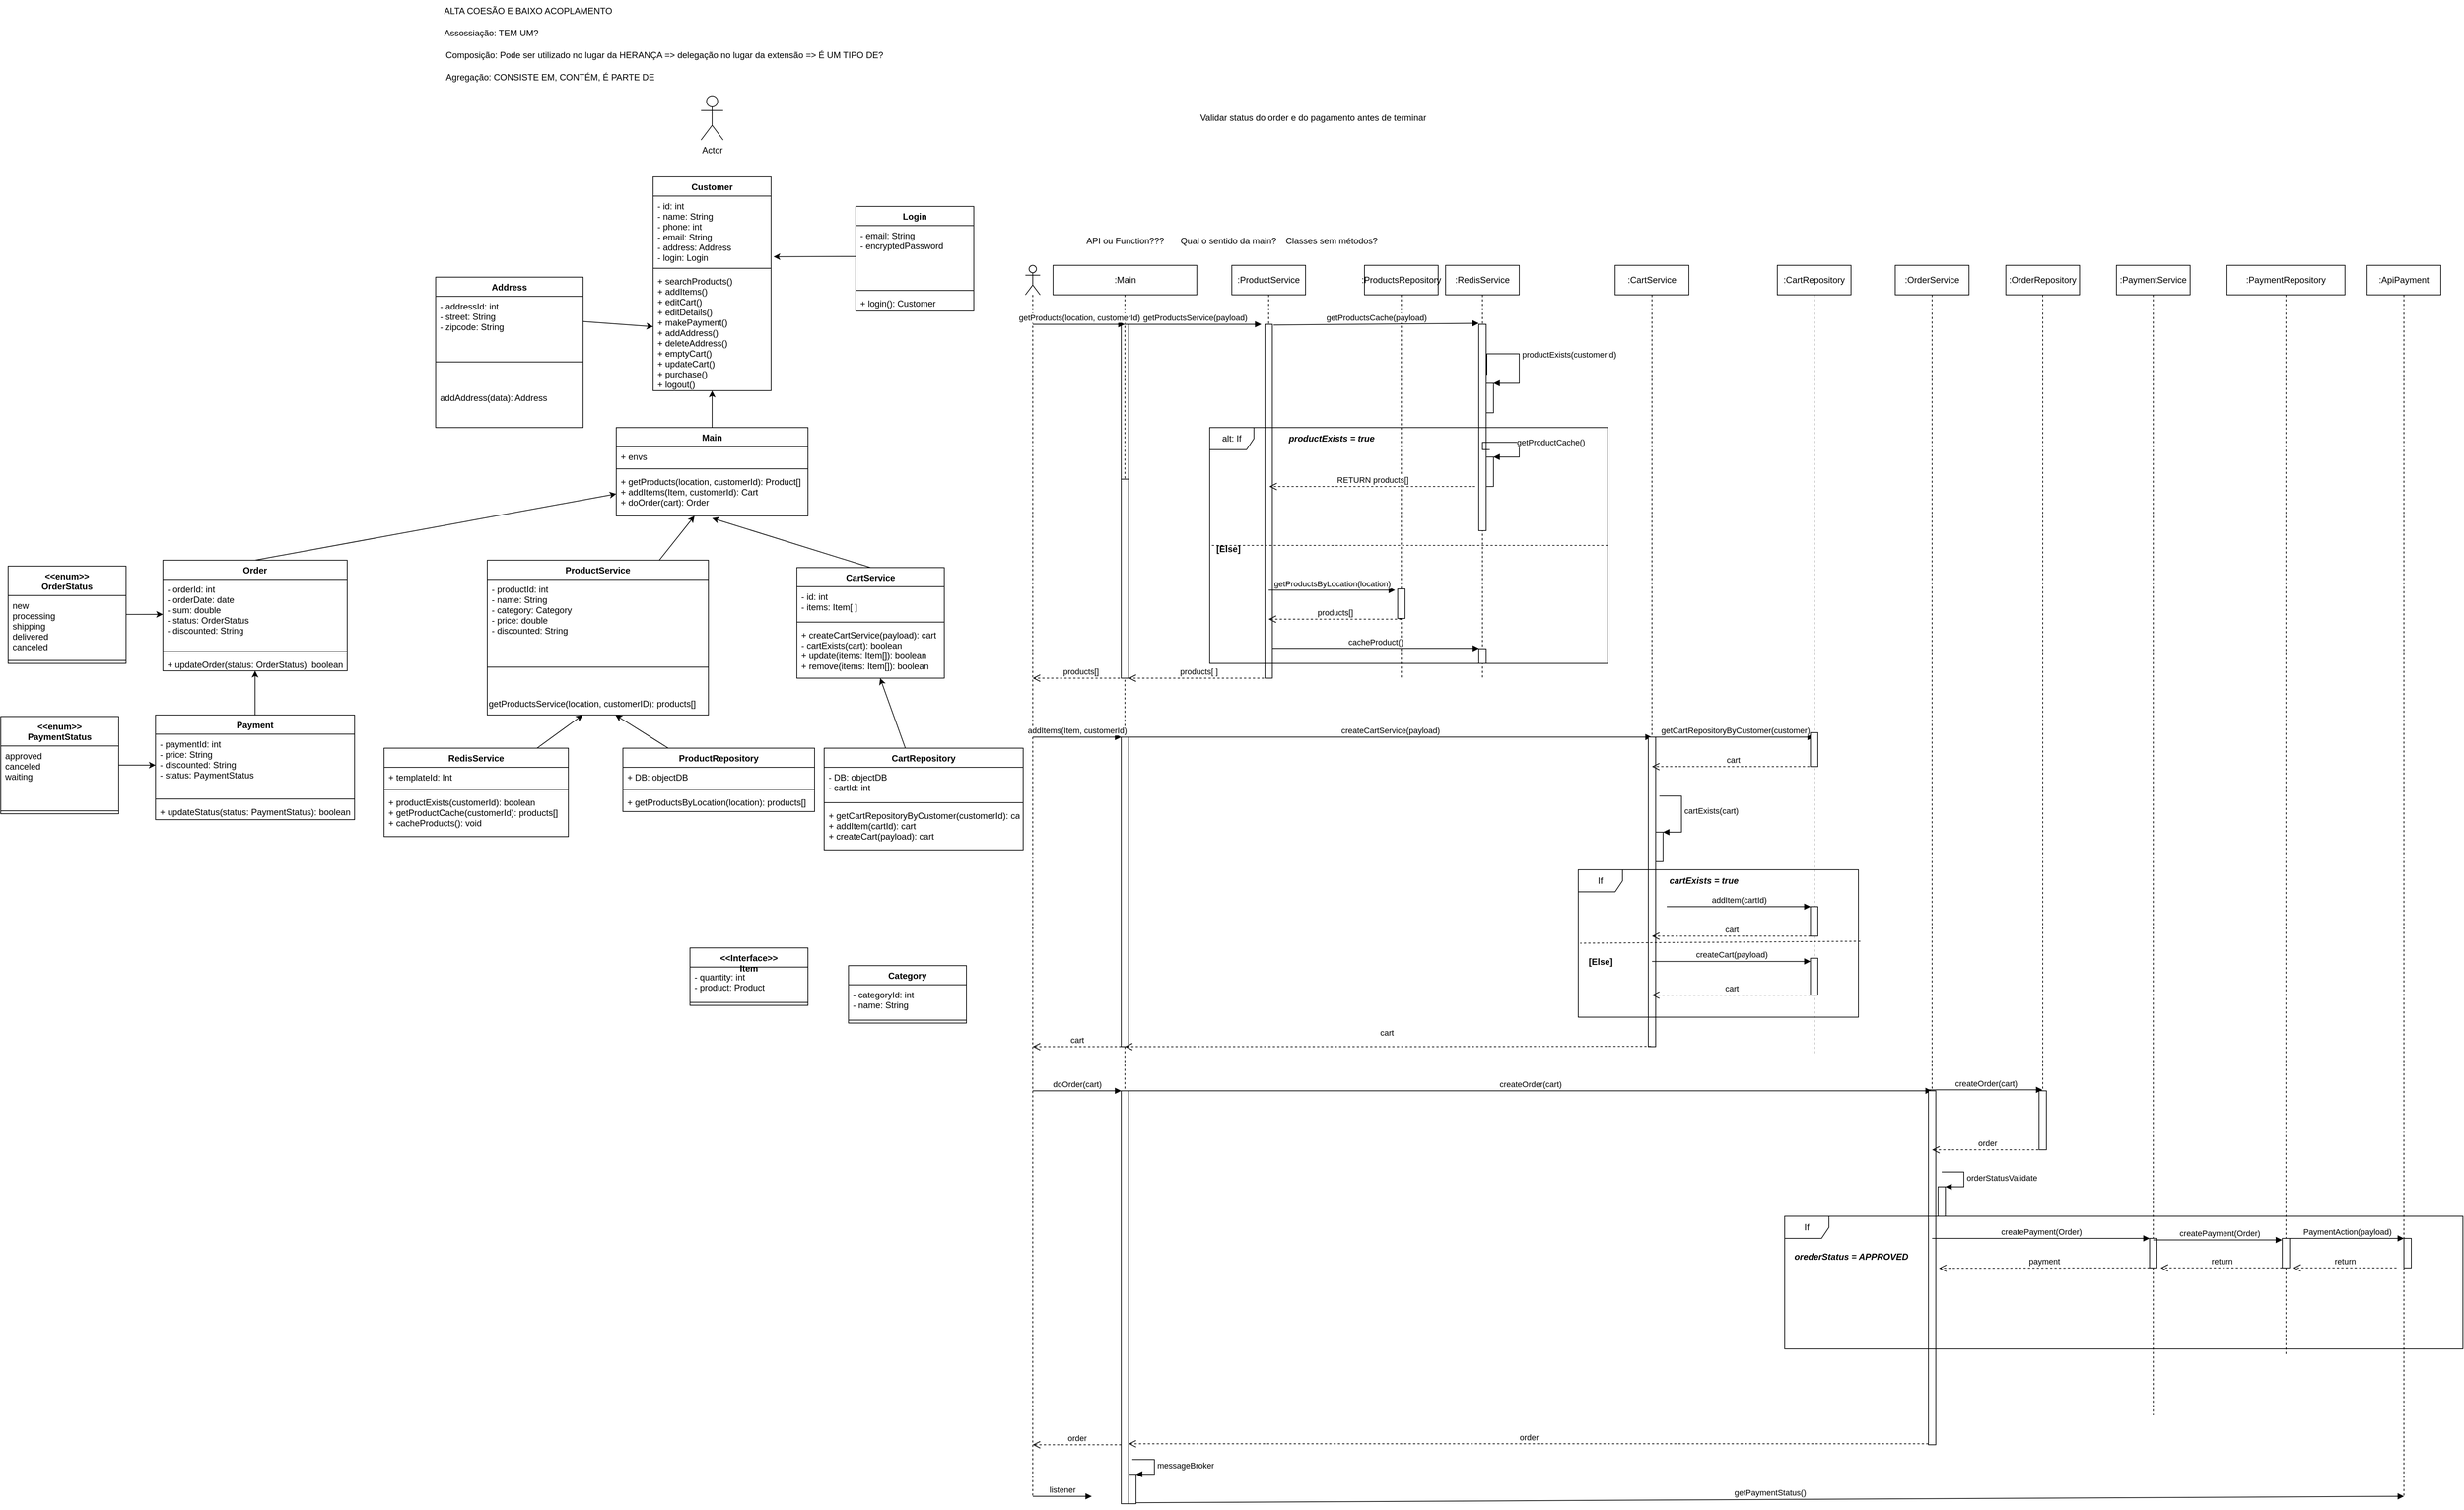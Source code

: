 <mxfile version="20.0.4" type="github">
  <diagram id="hjMJcgGUQg-z2j9_51XN" name="Page-1">
    <mxGraphModel dx="2197" dy="805" grid="1" gridSize="10" guides="1" tooltips="1" connect="1" arrows="1" fold="1" page="1" pageScale="1" pageWidth="827" pageHeight="1169" math="0" shadow="0">
      <root>
        <mxCell id="0" />
        <mxCell id="1" parent="0" />
        <mxCell id="cmTL1tRLWbyx7SnY8aFH-1" value="Customer" style="swimlane;fontStyle=1;align=center;verticalAlign=top;childLayout=stackLayout;horizontal=1;startSize=26;horizontalStack=0;resizeParent=1;resizeParentMax=0;resizeLast=0;collapsible=1;marginBottom=0;" parent="1" vertex="1">
          <mxGeometry x="325" y="280" width="160" height="290" as="geometry" />
        </mxCell>
        <mxCell id="cmTL1tRLWbyx7SnY8aFH-2" value="- id: int&#xa;- name: String&#xa;- phone: int&#xa;- email: String&#xa;- address: Address&#xa;- login: Login" style="text;strokeColor=none;fillColor=none;align=left;verticalAlign=top;spacingLeft=4;spacingRight=4;overflow=hidden;rotatable=0;points=[[0,0.5],[1,0.5]];portConstraint=eastwest;" parent="cmTL1tRLWbyx7SnY8aFH-1" vertex="1">
          <mxGeometry y="26" width="160" height="94" as="geometry" />
        </mxCell>
        <mxCell id="cmTL1tRLWbyx7SnY8aFH-3" value="" style="line;strokeWidth=1;fillColor=none;align=left;verticalAlign=middle;spacingTop=-1;spacingLeft=3;spacingRight=3;rotatable=0;labelPosition=right;points=[];portConstraint=eastwest;" parent="cmTL1tRLWbyx7SnY8aFH-1" vertex="1">
          <mxGeometry y="120" width="160" height="8" as="geometry" />
        </mxCell>
        <mxCell id="cmTL1tRLWbyx7SnY8aFH-4" value="+ searchProducts()&#xa;+ addItems()&#xa;+ editCart()&#xa;+ editDetails()&#xa;+ makePayment()&#xa;+ addAddress()&#xa;+ deleteAddress()&#xa;+ emptyCart()&#xa;+ updateCart()&#xa;+ purchase()&#xa;+ logout()" style="text;strokeColor=none;fillColor=none;align=left;verticalAlign=top;spacingLeft=4;spacingRight=4;overflow=hidden;rotatable=0;points=[[0,0.5],[1,0.5]];portConstraint=eastwest;" parent="cmTL1tRLWbyx7SnY8aFH-1" vertex="1">
          <mxGeometry y="128" width="160" height="162" as="geometry" />
        </mxCell>
        <mxCell id="cmTL1tRLWbyx7SnY8aFH-5" value="Login" style="swimlane;fontStyle=1;align=center;verticalAlign=top;childLayout=stackLayout;horizontal=1;startSize=26;horizontalStack=0;resizeParent=1;resizeParentMax=0;resizeLast=0;collapsible=1;marginBottom=0;" parent="1" vertex="1">
          <mxGeometry x="600" y="320" width="160" height="142" as="geometry" />
        </mxCell>
        <mxCell id="cmTL1tRLWbyx7SnY8aFH-6" value="- email: String&#xa;- encryptedPassword" style="text;strokeColor=none;fillColor=none;align=left;verticalAlign=top;spacingLeft=4;spacingRight=4;overflow=hidden;rotatable=0;points=[[0,0.5],[1,0.5]];portConstraint=eastwest;" parent="cmTL1tRLWbyx7SnY8aFH-5" vertex="1">
          <mxGeometry y="26" width="160" height="84" as="geometry" />
        </mxCell>
        <mxCell id="cmTL1tRLWbyx7SnY8aFH-7" value="" style="line;strokeWidth=1;fillColor=none;align=left;verticalAlign=middle;spacingTop=-1;spacingLeft=3;spacingRight=3;rotatable=0;labelPosition=right;points=[];portConstraint=eastwest;" parent="cmTL1tRLWbyx7SnY8aFH-5" vertex="1">
          <mxGeometry y="110" width="160" height="8" as="geometry" />
        </mxCell>
        <mxCell id="cmTL1tRLWbyx7SnY8aFH-8" value="+ login(): Customer" style="text;strokeColor=none;fillColor=none;align=left;verticalAlign=top;spacingLeft=4;spacingRight=4;overflow=hidden;rotatable=0;points=[[0,0.5],[1,0.5]];portConstraint=eastwest;" parent="cmTL1tRLWbyx7SnY8aFH-5" vertex="1">
          <mxGeometry y="118" width="160" height="24" as="geometry" />
        </mxCell>
        <mxCell id="YB8Wy11Mo5Z-gFpzEeuf-56" value="" style="edgeStyle=none;rounded=0;orthogonalLoop=1;jettySize=auto;html=1;fontColor=none;fillColor=#FFFFFF;gradientColor=none;elbow=vertical;" parent="1" source="cmTL1tRLWbyx7SnY8aFH-9" target="YB8Wy11Mo5Z-gFpzEeuf-36" edge="1">
          <mxGeometry relative="1" as="geometry" />
        </mxCell>
        <mxCell id="cmTL1tRLWbyx7SnY8aFH-9" value="ProductService" style="swimlane;fontStyle=1;align=center;verticalAlign=top;childLayout=stackLayout;horizontal=1;startSize=26;horizontalStack=0;resizeParent=1;resizeParentMax=0;resizeLast=0;collapsible=1;marginBottom=0;" parent="1" vertex="1">
          <mxGeometry x="100" y="800" width="300" height="210" as="geometry" />
        </mxCell>
        <mxCell id="cmTL1tRLWbyx7SnY8aFH-10" value="- productId: int&#xa;- name: String&#xa;- category: Category&#xa;- price: double&#xa;- discounted: String&#xa;" style="text;strokeColor=none;fillColor=none;align=left;verticalAlign=top;spacingLeft=4;spacingRight=4;overflow=hidden;rotatable=0;points=[[0,0.5],[1,0.5]];portConstraint=eastwest;" parent="cmTL1tRLWbyx7SnY8aFH-9" vertex="1">
          <mxGeometry y="26" width="300" height="84" as="geometry" />
        </mxCell>
        <mxCell id="cmTL1tRLWbyx7SnY8aFH-11" value="" style="line;strokeWidth=1;fillColor=none;align=left;verticalAlign=middle;spacingTop=-1;spacingLeft=3;spacingRight=3;rotatable=0;labelPosition=right;points=[];portConstraint=eastwest;" parent="cmTL1tRLWbyx7SnY8aFH-9" vertex="1">
          <mxGeometry y="110" width="300" height="70" as="geometry" />
        </mxCell>
        <mxCell id="YB8Wy11Mo5Z-gFpzEeuf-44" value="getProductsService(location, customerID): products[]" style="text;html=1;align=left;verticalAlign=middle;resizable=0;points=[];autosize=1;strokeColor=none;fillColor=none;fontColor=none;" parent="cmTL1tRLWbyx7SnY8aFH-9" vertex="1">
          <mxGeometry y="180" width="300" height="30" as="geometry" />
        </mxCell>
        <mxCell id="cmTL1tRLWbyx7SnY8aFH-13" value="Category" style="swimlane;fontStyle=1;align=center;verticalAlign=top;childLayout=stackLayout;horizontal=1;startSize=26;horizontalStack=0;resizeParent=1;resizeParentMax=0;resizeLast=0;collapsible=1;marginBottom=0;" parent="1" vertex="1">
          <mxGeometry x="590" y="1350" width="160" height="78" as="geometry">
            <mxRectangle x="600" y="10" width="90" height="30" as="alternateBounds" />
          </mxGeometry>
        </mxCell>
        <mxCell id="cmTL1tRLWbyx7SnY8aFH-14" value="- categoryId: int&#xa;- name: String" style="text;strokeColor=none;fillColor=none;align=left;verticalAlign=top;spacingLeft=4;spacingRight=4;overflow=hidden;rotatable=0;points=[[0,0.5],[1,0.5]];portConstraint=eastwest;" parent="cmTL1tRLWbyx7SnY8aFH-13" vertex="1">
          <mxGeometry y="26" width="160" height="44" as="geometry" />
        </mxCell>
        <mxCell id="cmTL1tRLWbyx7SnY8aFH-15" value="" style="line;strokeWidth=1;fillColor=none;align=left;verticalAlign=middle;spacingTop=-1;spacingLeft=3;spacingRight=3;rotatable=0;labelPosition=right;points=[];portConstraint=eastwest;" parent="cmTL1tRLWbyx7SnY8aFH-13" vertex="1">
          <mxGeometry y="70" width="160" height="8" as="geometry" />
        </mxCell>
        <mxCell id="YB8Wy11Mo5Z-gFpzEeuf-65" style="edgeStyle=none;rounded=0;orthogonalLoop=1;jettySize=auto;html=1;exitX=0.5;exitY=0;exitDx=0;exitDy=0;entryX=0.5;entryY=1.05;entryDx=0;entryDy=0;entryPerimeter=0;fontColor=none;fillColor=#FFFFFF;gradientColor=none;elbow=vertical;" parent="1" source="cmTL1tRLWbyx7SnY8aFH-17" target="YB8Wy11Mo5Z-gFpzEeuf-36" edge="1">
          <mxGeometry relative="1" as="geometry" />
        </mxCell>
        <mxCell id="cmTL1tRLWbyx7SnY8aFH-17" value="CartService" style="swimlane;fontStyle=1;align=center;verticalAlign=top;childLayout=stackLayout;horizontal=1;startSize=26;horizontalStack=0;resizeParent=1;resizeParentMax=0;resizeLast=0;collapsible=1;marginBottom=0;" parent="1" vertex="1">
          <mxGeometry x="520" y="810" width="200" height="150" as="geometry" />
        </mxCell>
        <mxCell id="cmTL1tRLWbyx7SnY8aFH-18" value="- id: int&#xa;- items: Item[ ]" style="text;strokeColor=none;fillColor=none;align=left;verticalAlign=top;spacingLeft=4;spacingRight=4;overflow=hidden;rotatable=0;points=[[0,0.5],[1,0.5]];portConstraint=eastwest;" parent="cmTL1tRLWbyx7SnY8aFH-17" vertex="1">
          <mxGeometry y="26" width="200" height="44" as="geometry" />
        </mxCell>
        <mxCell id="cmTL1tRLWbyx7SnY8aFH-19" value="" style="line;strokeWidth=1;fillColor=none;align=left;verticalAlign=middle;spacingTop=-1;spacingLeft=3;spacingRight=3;rotatable=0;labelPosition=right;points=[];portConstraint=eastwest;" parent="cmTL1tRLWbyx7SnY8aFH-17" vertex="1">
          <mxGeometry y="70" width="200" height="8" as="geometry" />
        </mxCell>
        <mxCell id="cmTL1tRLWbyx7SnY8aFH-20" value="+ createCartService(payload): cart&#xa;- cartExists(cart): boolean&#xa;+ update(items: Item[]): boolean&#xa;+ remove(items: Item[]): boolean" style="text;strokeColor=none;fillColor=none;align=left;verticalAlign=top;spacingLeft=4;spacingRight=4;overflow=hidden;rotatable=0;points=[[0,0.5],[1,0.5]];portConstraint=eastwest;" parent="cmTL1tRLWbyx7SnY8aFH-17" vertex="1">
          <mxGeometry y="78" width="200" height="72" as="geometry" />
        </mxCell>
        <mxCell id="YB8Wy11Mo5Z-gFpzEeuf-43" style="edgeStyle=none;rounded=0;orthogonalLoop=1;jettySize=auto;html=1;exitX=0.5;exitY=0;exitDx=0;exitDy=0;entryX=0;entryY=0.5;entryDx=0;entryDy=0;fontColor=none;fillColor=#FFFFFF;gradientColor=none;elbow=vertical;" parent="1" source="cmTL1tRLWbyx7SnY8aFH-21" target="YB8Wy11Mo5Z-gFpzEeuf-36" edge="1">
          <mxGeometry relative="1" as="geometry" />
        </mxCell>
        <mxCell id="cmTL1tRLWbyx7SnY8aFH-21" value="Order" style="swimlane;fontStyle=1;align=center;verticalAlign=top;childLayout=stackLayout;horizontal=1;startSize=26;horizontalStack=0;resizeParent=1;resizeParentMax=0;resizeLast=0;collapsible=1;marginBottom=0;" parent="1" vertex="1">
          <mxGeometry x="-340" y="800" width="250" height="150" as="geometry" />
        </mxCell>
        <mxCell id="cmTL1tRLWbyx7SnY8aFH-22" value="- orderId: int&#xa;- orderDate: date&#xa;- sum: double&#xa;- status: OrderStatus&#xa;- discounted: String&#xa;" style="text;strokeColor=none;fillColor=none;align=left;verticalAlign=top;spacingLeft=4;spacingRight=4;overflow=hidden;rotatable=0;points=[[0,0.5],[1,0.5]];portConstraint=eastwest;" parent="cmTL1tRLWbyx7SnY8aFH-21" vertex="1">
          <mxGeometry y="26" width="250" height="94" as="geometry" />
        </mxCell>
        <mxCell id="cmTL1tRLWbyx7SnY8aFH-23" value="" style="line;strokeWidth=1;fillColor=none;align=left;verticalAlign=middle;spacingTop=-1;spacingLeft=3;spacingRight=3;rotatable=0;labelPosition=right;points=[];portConstraint=eastwest;" parent="cmTL1tRLWbyx7SnY8aFH-21" vertex="1">
          <mxGeometry y="120" width="250" height="8" as="geometry" />
        </mxCell>
        <mxCell id="cmTL1tRLWbyx7SnY8aFH-24" value="+ updateOrder(status: OrderStatus): boolean" style="text;strokeColor=none;fillColor=none;align=left;verticalAlign=top;spacingLeft=4;spacingRight=4;overflow=hidden;rotatable=0;points=[[0,0.5],[1,0.5]];portConstraint=eastwest;" parent="cmTL1tRLWbyx7SnY8aFH-21" vertex="1">
          <mxGeometry y="128" width="250" height="22" as="geometry" />
        </mxCell>
        <mxCell id="YB8Wy11Mo5Z-gFpzEeuf-37" value="" style="edgeStyle=none;rounded=0;orthogonalLoop=1;jettySize=auto;html=1;fontColor=none;fillColor=#FFFFFF;gradientColor=none;elbow=vertical;" parent="1" source="cmTL1tRLWbyx7SnY8aFH-25" target="cmTL1tRLWbyx7SnY8aFH-22" edge="1">
          <mxGeometry relative="1" as="geometry" />
        </mxCell>
        <mxCell id="cmTL1tRLWbyx7SnY8aFH-25" value="&lt;&lt;enum&gt;&gt;&#xa;OrderStatus" style="swimlane;fontStyle=1;align=center;verticalAlign=top;childLayout=stackLayout;horizontal=1;startSize=40;horizontalStack=0;resizeParent=1;resizeParentMax=0;resizeLast=0;collapsible=1;marginBottom=0;" parent="1" vertex="1">
          <mxGeometry x="-550" y="808" width="160" height="132" as="geometry" />
        </mxCell>
        <mxCell id="cmTL1tRLWbyx7SnY8aFH-26" value="new&#xa;processing&#xa;shipping&#xa;delivered&#xa;canceled" style="text;strokeColor=none;fillColor=none;align=left;verticalAlign=top;spacingLeft=4;spacingRight=4;overflow=hidden;rotatable=0;points=[[0,0.5],[1,0.5]];portConstraint=eastwest;" parent="cmTL1tRLWbyx7SnY8aFH-25" vertex="1">
          <mxGeometry y="40" width="160" height="84" as="geometry" />
        </mxCell>
        <mxCell id="cmTL1tRLWbyx7SnY8aFH-27" value="" style="line;strokeWidth=1;fillColor=none;align=left;verticalAlign=middle;spacingTop=-1;spacingLeft=3;spacingRight=3;rotatable=0;labelPosition=right;points=[];portConstraint=eastwest;" parent="cmTL1tRLWbyx7SnY8aFH-25" vertex="1">
          <mxGeometry y="124" width="160" height="8" as="geometry" />
        </mxCell>
        <mxCell id="YB8Wy11Mo5Z-gFpzEeuf-30" value="" style="edgeStyle=none;rounded=0;orthogonalLoop=1;jettySize=auto;html=1;fontColor=none;fillColor=#FFFFFF;gradientColor=none;elbow=vertical;" parent="1" source="cmTL1tRLWbyx7SnY8aFH-39" target="cmTL1tRLWbyx7SnY8aFH-24" edge="1">
          <mxGeometry relative="1" as="geometry" />
        </mxCell>
        <mxCell id="cmTL1tRLWbyx7SnY8aFH-39" value="Payment" style="swimlane;fontStyle=1;align=center;verticalAlign=top;childLayout=stackLayout;horizontal=1;startSize=26;horizontalStack=0;resizeParent=1;resizeParentMax=0;resizeLast=0;collapsible=1;marginBottom=0;" parent="1" vertex="1">
          <mxGeometry x="-350" y="1010" width="270" height="142" as="geometry" />
        </mxCell>
        <mxCell id="cmTL1tRLWbyx7SnY8aFH-40" value="- paymentId: int&#xa;- price: String&#xa;- discounted: String&#xa;- status: PaymentStatus" style="text;strokeColor=none;fillColor=none;align=left;verticalAlign=top;spacingLeft=4;spacingRight=4;overflow=hidden;rotatable=0;points=[[0,0.5],[1,0.5]];portConstraint=eastwest;" parent="cmTL1tRLWbyx7SnY8aFH-39" vertex="1">
          <mxGeometry y="26" width="270" height="84" as="geometry" />
        </mxCell>
        <mxCell id="cmTL1tRLWbyx7SnY8aFH-41" value="" style="line;strokeWidth=1;fillColor=none;align=left;verticalAlign=middle;spacingTop=-1;spacingLeft=3;spacingRight=3;rotatable=0;labelPosition=right;points=[];portConstraint=eastwest;" parent="cmTL1tRLWbyx7SnY8aFH-39" vertex="1">
          <mxGeometry y="110" width="270" height="8" as="geometry" />
        </mxCell>
        <mxCell id="cmTL1tRLWbyx7SnY8aFH-42" value="+ updateStatus(status: PaymentStatus): boolean" style="text;strokeColor=none;fillColor=none;align=left;verticalAlign=top;spacingLeft=4;spacingRight=4;overflow=hidden;rotatable=0;points=[[0,0.5],[1,0.5]];portConstraint=eastwest;" parent="cmTL1tRLWbyx7SnY8aFH-39" vertex="1">
          <mxGeometry y="118" width="270" height="24" as="geometry" />
        </mxCell>
        <mxCell id="YB8Wy11Mo5Z-gFpzEeuf-42" value="" style="edgeStyle=none;rounded=0;orthogonalLoop=1;jettySize=auto;html=1;fontColor=none;fillColor=#FFFFFF;gradientColor=none;elbow=vertical;entryX=0;entryY=0.5;entryDx=0;entryDy=0;" parent="1" source="cmTL1tRLWbyx7SnY8aFH-43" target="cmTL1tRLWbyx7SnY8aFH-40" edge="1">
          <mxGeometry relative="1" as="geometry" />
        </mxCell>
        <mxCell id="cmTL1tRLWbyx7SnY8aFH-43" value="&lt;&lt;enum&gt;&gt;&#xa;PaymentStatus" style="swimlane;fontStyle=1;align=center;verticalAlign=top;childLayout=stackLayout;horizontal=1;startSize=40;horizontalStack=0;resizeParent=1;resizeParentMax=0;resizeLast=0;collapsible=1;marginBottom=0;" parent="1" vertex="1">
          <mxGeometry x="-560" y="1012" width="160" height="132" as="geometry" />
        </mxCell>
        <mxCell id="cmTL1tRLWbyx7SnY8aFH-44" value="approved&#xa;canceled&#xa;waiting" style="text;strokeColor=none;fillColor=none;align=left;verticalAlign=top;spacingLeft=4;spacingRight=4;overflow=hidden;rotatable=0;points=[[0,0.5],[1,0.5]];portConstraint=eastwest;" parent="cmTL1tRLWbyx7SnY8aFH-43" vertex="1">
          <mxGeometry y="40" width="160" height="84" as="geometry" />
        </mxCell>
        <mxCell id="cmTL1tRLWbyx7SnY8aFH-45" value="" style="line;strokeWidth=1;fillColor=none;align=left;verticalAlign=middle;spacingTop=-1;spacingLeft=3;spacingRight=3;rotatable=0;labelPosition=right;points=[];portConstraint=eastwest;" parent="cmTL1tRLWbyx7SnY8aFH-43" vertex="1">
          <mxGeometry y="124" width="160" height="8" as="geometry" />
        </mxCell>
        <mxCell id="cmTL1tRLWbyx7SnY8aFH-56" value="&lt;&lt;Interface&gt;&gt;&#xa;Item" style="swimlane;fontStyle=1;align=center;verticalAlign=top;childLayout=stackLayout;horizontal=1;startSize=26;horizontalStack=0;resizeParent=1;resizeParentMax=0;resizeLast=0;collapsible=1;marginBottom=0;" parent="1" vertex="1">
          <mxGeometry x="375" y="1326" width="160" height="78" as="geometry" />
        </mxCell>
        <mxCell id="cmTL1tRLWbyx7SnY8aFH-57" value="- quantity: int&#xa;- product: Product" style="text;strokeColor=none;fillColor=none;align=left;verticalAlign=top;spacingLeft=4;spacingRight=4;overflow=hidden;rotatable=0;points=[[0,0.5],[1,0.5]];portConstraint=eastwest;" parent="cmTL1tRLWbyx7SnY8aFH-56" vertex="1">
          <mxGeometry y="26" width="160" height="44" as="geometry" />
        </mxCell>
        <mxCell id="cmTL1tRLWbyx7SnY8aFH-58" value="" style="line;strokeWidth=1;fillColor=none;align=left;verticalAlign=middle;spacingTop=-1;spacingLeft=3;spacingRight=3;rotatable=0;labelPosition=right;points=[];portConstraint=eastwest;" parent="cmTL1tRLWbyx7SnY8aFH-56" vertex="1">
          <mxGeometry y="70" width="160" height="8" as="geometry" />
        </mxCell>
        <mxCell id="cmTL1tRLWbyx7SnY8aFH-80" value="ALTA COESÃO E BAIXO ACOPLAMENTO&lt;br&gt;" style="text;html=1;align=center;verticalAlign=middle;resizable=0;points=[];autosize=1;strokeColor=none;fillColor=none;fontColor=none;" parent="1" vertex="1">
          <mxGeometry x="30" y="40" width="250" height="30" as="geometry" />
        </mxCell>
        <mxCell id="cmTL1tRLWbyx7SnY8aFH-81" value="&lt;span style=&quot;color: rgba(0, 0, 0, 0); font-family: monospace; font-size: 0px; text-align: start;&quot;&gt;%3CmxGraphModel%3E%3Croot%3E%3CmxCell%20id%3D%220%22%2F%3E%3CmxCell%20id%3D%221%22%20parent%3D%220%22%2F%3E%3CmxCell%20id%3D%222%22%20value%3D%22Assossia%C3%A7%C3%A3o%3A%20TEM%20UM%3F%22%20style%3D%22text%3Bhtml%3D1%3Balign%3Dcenter%3BverticalAlign%3Dmiddle%3Bresizable%3D0%3Bpoints%3D%5B%5D%3Bautosize%3D1%3BstrokeColor%3Dnone%3BfillColor%3Dnone%3BfontColor%3Dnone%3B%22%20vertex%3D%221%22%20parent%3D%221%22%3E%3CmxGeometry%20x%3D%22685%22%20y%3D%22935%22%20width%3D%22150%22%20height%3D%2230%22%20as%3D%22geometry%22%2F%3E%3C%2FmxCell%3E%3C%2Froot%3E%3C%2FmxGraphModel%3E&lt;/span&gt;" style="text;html=1;align=center;verticalAlign=middle;resizable=0;points=[];autosize=1;strokeColor=none;fillColor=none;fontColor=none;" parent="1" vertex="1">
          <mxGeometry x="640" y="105" width="20" height="30" as="geometry" />
        </mxCell>
        <mxCell id="cmTL1tRLWbyx7SnY8aFH-82" value="Assossiação: TEM UM?" style="text;html=1;align=center;verticalAlign=middle;resizable=0;points=[];autosize=1;strokeColor=none;fillColor=none;fontColor=none;" parent="1" vertex="1">
          <mxGeometry x="30" y="70" width="150" height="30" as="geometry" />
        </mxCell>
        <mxCell id="cmTL1tRLWbyx7SnY8aFH-83" value="Composição: Pode ser utilizado no lugar da HERANÇA =&amp;gt; delegação no lugar da extensão =&amp;gt; É UM TIPO DE?" style="text;html=1;align=center;verticalAlign=middle;resizable=0;points=[];autosize=1;strokeColor=none;fillColor=none;fontColor=none;" parent="1" vertex="1">
          <mxGeometry x="30" y="100" width="620" height="30" as="geometry" />
        </mxCell>
        <mxCell id="cmTL1tRLWbyx7SnY8aFH-87" value="Agregação: CONSISTE EM, CONTÉM, É PARTE DE" style="text;html=1;align=center;verticalAlign=middle;resizable=0;points=[];autosize=1;strokeColor=none;fillColor=none;fontColor=none;" parent="1" vertex="1">
          <mxGeometry x="30" y="130" width="310" height="30" as="geometry" />
        </mxCell>
        <mxCell id="cmTL1tRLWbyx7SnY8aFH-88" style="edgeStyle=none;rounded=0;orthogonalLoop=1;jettySize=auto;html=1;exitX=0;exitY=0.5;exitDx=0;exitDy=0;entryX=1.021;entryY=0.876;entryDx=0;entryDy=0;entryPerimeter=0;fontColor=none;" parent="1" source="cmTL1tRLWbyx7SnY8aFH-6" target="cmTL1tRLWbyx7SnY8aFH-2" edge="1">
          <mxGeometry relative="1" as="geometry" />
        </mxCell>
        <mxCell id="cmTL1tRLWbyx7SnY8aFH-89" value="Address" style="swimlane;fontStyle=1;align=center;verticalAlign=top;childLayout=stackLayout;horizontal=1;startSize=26;horizontalStack=0;resizeParent=1;resizeParentMax=0;resizeLast=0;collapsible=1;marginBottom=0;" parent="1" vertex="1">
          <mxGeometry x="30" y="416" width="200" height="204" as="geometry" />
        </mxCell>
        <mxCell id="cmTL1tRLWbyx7SnY8aFH-90" value="- addressId: int&#xa;- street: String&#xa;- zipcode: String&#xa;" style="text;strokeColor=none;fillColor=none;align=left;verticalAlign=top;spacingLeft=4;spacingRight=4;overflow=hidden;rotatable=0;points=[[0,0.5],[1,0.5]];portConstraint=eastwest;" parent="cmTL1tRLWbyx7SnY8aFH-89" vertex="1">
          <mxGeometry y="26" width="200" height="54" as="geometry" />
        </mxCell>
        <mxCell id="cmTL1tRLWbyx7SnY8aFH-91" value="" style="line;strokeWidth=1;fillColor=none;align=left;verticalAlign=middle;spacingTop=-1;spacingLeft=3;spacingRight=3;rotatable=0;labelPosition=right;points=[];portConstraint=eastwest;" parent="cmTL1tRLWbyx7SnY8aFH-89" vertex="1">
          <mxGeometry y="80" width="200" height="70" as="geometry" />
        </mxCell>
        <mxCell id="YB8Wy11Mo5Z-gFpzEeuf-41" value="addAddress(data): Address" style="text;strokeColor=none;fillColor=none;align=left;verticalAlign=top;spacingLeft=4;spacingRight=4;overflow=hidden;rotatable=0;points=[[0,0.5],[1,0.5]];portConstraint=eastwest;" parent="cmTL1tRLWbyx7SnY8aFH-89" vertex="1">
          <mxGeometry y="150" width="200" height="54" as="geometry" />
        </mxCell>
        <mxCell id="cmTL1tRLWbyx7SnY8aFH-96" style="edgeStyle=none;shape=flexArrow;rounded=0;orthogonalLoop=1;jettySize=auto;html=1;exitX=0.75;exitY=0;exitDx=0;exitDy=0;fontColor=none;fillColor=#000000;elbow=vertical;" parent="1" source="cmTL1tRLWbyx7SnY8aFH-89" target="cmTL1tRLWbyx7SnY8aFH-89" edge="1">
          <mxGeometry relative="1" as="geometry" />
        </mxCell>
        <mxCell id="cmTL1tRLWbyx7SnY8aFH-109" value="" style="shape=umlLifeline;participant=umlActor;perimeter=lifelinePerimeter;whiteSpace=wrap;html=1;container=1;collapsible=0;recursiveResize=0;verticalAlign=top;spacingTop=36;outlineConnect=0;fontColor=none;" parent="1" vertex="1">
          <mxGeometry x="830" y="400" width="20" height="1670" as="geometry" />
        </mxCell>
        <mxCell id="cmTL1tRLWbyx7SnY8aFH-110" value="" style="html=1;points=[];perimeter=orthogonalPerimeter;fontColor=none;" parent="1" vertex="1">
          <mxGeometry x="960" y="480" width="10" height="210" as="geometry" />
        </mxCell>
        <mxCell id="cmTL1tRLWbyx7SnY8aFH-114" value=":Main" style="shape=umlLifeline;perimeter=lifelinePerimeter;whiteSpace=wrap;html=1;container=1;collapsible=0;recursiveResize=0;outlineConnect=0;fontColor=none;" parent="1" vertex="1">
          <mxGeometry x="867.5" y="400" width="195" height="1430" as="geometry" />
        </mxCell>
        <mxCell id="cmTL1tRLWbyx7SnY8aFH-156" value="getProducts(location, customerId)" style="html=1;verticalAlign=bottom;endArrow=block;rounded=0;fontColor=none;fillColor=#FFFFFF;gradientColor=none;elbow=vertical;" parent="cmTL1tRLWbyx7SnY8aFH-114" target="cmTL1tRLWbyx7SnY8aFH-114" edge="1">
          <mxGeometry width="80" relative="1" as="geometry">
            <mxPoint x="-27.5" y="80" as="sourcePoint" />
            <mxPoint x="52.5" y="80" as="targetPoint" />
          </mxGeometry>
        </mxCell>
        <mxCell id="cmTL1tRLWbyx7SnY8aFH-200" value="products[ ]" style="html=1;verticalAlign=bottom;endArrow=open;dashed=1;endSize=8;rounded=0;fontColor=none;fillColor=#FFFFFF;gradientColor=none;elbow=vertical;" parent="cmTL1tRLWbyx7SnY8aFH-114" source="cmTL1tRLWbyx7SnY8aFH-157" edge="1">
          <mxGeometry relative="1" as="geometry">
            <mxPoint x="182.5" y="560" as="sourcePoint" />
            <mxPoint x="102.5" y="560" as="targetPoint" />
          </mxGeometry>
        </mxCell>
        <mxCell id="cmTL1tRLWbyx7SnY8aFH-205" value="products[]" style="html=1;verticalAlign=bottom;endArrow=open;dashed=1;endSize=8;rounded=0;fontColor=none;fillColor=#FFFFFF;gradientColor=none;elbow=vertical;" parent="cmTL1tRLWbyx7SnY8aFH-114" target="cmTL1tRLWbyx7SnY8aFH-109" edge="1">
          <mxGeometry relative="1" as="geometry">
            <mxPoint x="102.5" y="560" as="sourcePoint" />
            <mxPoint x="22.5" y="560" as="targetPoint" />
          </mxGeometry>
        </mxCell>
        <mxCell id="cmTL1tRLWbyx7SnY8aFH-207" value="createCartService(payload)" style="html=1;verticalAlign=bottom;endArrow=block;rounded=0;fontColor=none;fillColor=#FFFFFF;gradientColor=none;elbow=vertical;" parent="cmTL1tRLWbyx7SnY8aFH-114" target="cmTL1tRLWbyx7SnY8aFH-206" edge="1">
          <mxGeometry width="80" relative="1" as="geometry">
            <mxPoint x="102.5" y="640" as="sourcePoint" />
            <mxPoint x="182.5" y="640" as="targetPoint" />
          </mxGeometry>
        </mxCell>
        <mxCell id="cmTL1tRLWbyx7SnY8aFH-213" value="" style="html=1;points=[];perimeter=orthogonalPerimeter;fontColor=none;" parent="cmTL1tRLWbyx7SnY8aFH-114" vertex="1">
          <mxGeometry x="92.5" y="290" width="10" height="270" as="geometry" />
        </mxCell>
        <mxCell id="cmTL1tRLWbyx7SnY8aFH-214" value="" style="html=1;points=[];perimeter=orthogonalPerimeter;fontColor=none;" parent="cmTL1tRLWbyx7SnY8aFH-114" vertex="1">
          <mxGeometry x="92.5" y="640" width="10" height="420" as="geometry" />
        </mxCell>
        <mxCell id="cmTL1tRLWbyx7SnY8aFH-234" value="createOrder(cart)" style="html=1;verticalAlign=bottom;endArrow=block;rounded=0;fontColor=none;fillColor=#FFFFFF;gradientColor=none;elbow=vertical;" parent="cmTL1tRLWbyx7SnY8aFH-114" target="cmTL1tRLWbyx7SnY8aFH-233" edge="1">
          <mxGeometry width="80" relative="1" as="geometry">
            <mxPoint x="102.5" y="1120" as="sourcePoint" />
            <mxPoint x="812.5" y="1120" as="targetPoint" />
          </mxGeometry>
        </mxCell>
        <mxCell id="cmTL1tRLWbyx7SnY8aFH-128" value="Actor" style="shape=umlActor;verticalLabelPosition=bottom;verticalAlign=top;html=1;fontColor=none;" parent="1" vertex="1">
          <mxGeometry x="390" y="170" width="30" height="60" as="geometry" />
        </mxCell>
        <mxCell id="cmTL1tRLWbyx7SnY8aFH-146" value="API ou Function???" style="text;html=1;align=center;verticalAlign=middle;resizable=0;points=[];autosize=1;strokeColor=none;fillColor=none;fontColor=none;" parent="1" vertex="1">
          <mxGeometry x="900" y="352" width="130" height="30" as="geometry" />
        </mxCell>
        <mxCell id="cmTL1tRLWbyx7SnY8aFH-149" value="Qual o sentido da main?" style="text;html=1;align=center;verticalAlign=middle;resizable=0;points=[];autosize=1;strokeColor=none;fillColor=none;fontColor=none;" parent="1" vertex="1">
          <mxGeometry x="1030" y="352" width="150" height="30" as="geometry" />
        </mxCell>
        <mxCell id="cmTL1tRLWbyx7SnY8aFH-150" value="Classes sem métodos?" style="text;html=1;align=center;verticalAlign=middle;resizable=0;points=[];autosize=1;strokeColor=none;fillColor=none;fontColor=none;" parent="1" vertex="1">
          <mxGeometry x="1170" y="352" width="150" height="30" as="geometry" />
        </mxCell>
        <mxCell id="cmTL1tRLWbyx7SnY8aFH-157" value=":ProductService" style="shape=umlLifeline;perimeter=lifelinePerimeter;whiteSpace=wrap;html=1;container=1;collapsible=0;recursiveResize=0;outlineConnect=0;fontColor=none;" parent="1" vertex="1">
          <mxGeometry x="1110" y="400" width="100" height="560" as="geometry" />
        </mxCell>
        <mxCell id="cmTL1tRLWbyx7SnY8aFH-163" value="" style="html=1;points=[];perimeter=orthogonalPerimeter;fontColor=none;" parent="cmTL1tRLWbyx7SnY8aFH-157" vertex="1">
          <mxGeometry x="45" y="80" width="10" height="480" as="geometry" />
        </mxCell>
        <mxCell id="cmTL1tRLWbyx7SnY8aFH-164" value=":ProductsRepository" style="shape=umlLifeline;perimeter=lifelinePerimeter;whiteSpace=wrap;html=1;container=1;collapsible=0;recursiveResize=0;outlineConnect=0;fontColor=none;" parent="1" vertex="1">
          <mxGeometry x="1290" y="400" width="100" height="560" as="geometry" />
        </mxCell>
        <mxCell id="cmTL1tRLWbyx7SnY8aFH-165" value="" style="html=1;points=[];perimeter=orthogonalPerimeter;fontColor=none;" parent="cmTL1tRLWbyx7SnY8aFH-164" vertex="1">
          <mxGeometry x="45" y="439" width="10" height="40" as="geometry" />
        </mxCell>
        <mxCell id="cmTL1tRLWbyx7SnY8aFH-168" value="getProductsService(payload)" style="html=1;verticalAlign=bottom;endArrow=block;rounded=0;fontColor=none;fillColor=#FFFFFF;gradientColor=none;elbow=vertical;" parent="1" edge="1">
          <mxGeometry width="80" relative="1" as="geometry">
            <mxPoint x="970" y="480" as="sourcePoint" />
            <mxPoint x="1150" y="480" as="targetPoint" />
          </mxGeometry>
        </mxCell>
        <mxCell id="cmTL1tRLWbyx7SnY8aFH-169" value=":RedisService" style="shape=umlLifeline;perimeter=lifelinePerimeter;whiteSpace=wrap;html=1;container=1;collapsible=0;recursiveResize=0;outlineConnect=0;fontColor=none;" parent="1" vertex="1">
          <mxGeometry x="1400" y="400" width="100" height="560" as="geometry" />
        </mxCell>
        <mxCell id="cmTL1tRLWbyx7SnY8aFH-171" value="" style="html=1;points=[];perimeter=orthogonalPerimeter;fontColor=none;" parent="cmTL1tRLWbyx7SnY8aFH-169" vertex="1">
          <mxGeometry x="45" y="520" width="10" height="20" as="geometry" />
        </mxCell>
        <mxCell id="cmTL1tRLWbyx7SnY8aFH-175" value="getProductsCache(payload)" style="html=1;verticalAlign=bottom;endArrow=block;rounded=0;fontColor=none;fillColor=#FFFFFF;gradientColor=none;elbow=vertical;exitX=1.167;exitY=0.002;exitDx=0;exitDy=0;exitPerimeter=0;" parent="cmTL1tRLWbyx7SnY8aFH-169" source="cmTL1tRLWbyx7SnY8aFH-163" edge="1">
          <mxGeometry width="80" relative="1" as="geometry">
            <mxPoint x="-35" y="78.67" as="sourcePoint" />
            <mxPoint x="45" y="78.67" as="targetPoint" />
          </mxGeometry>
        </mxCell>
        <mxCell id="cmTL1tRLWbyx7SnY8aFH-176" value="" style="html=1;points=[];perimeter=orthogonalPerimeter;fontColor=none;" parent="cmTL1tRLWbyx7SnY8aFH-169" vertex="1">
          <mxGeometry x="45" y="80" width="10" height="280" as="geometry" />
        </mxCell>
        <mxCell id="cmTL1tRLWbyx7SnY8aFH-188" value="" style="html=1;points=[];perimeter=orthogonalPerimeter;fontColor=none;" parent="cmTL1tRLWbyx7SnY8aFH-169" vertex="1">
          <mxGeometry x="55" y="160" width="10" height="40" as="geometry" />
        </mxCell>
        <mxCell id="cmTL1tRLWbyx7SnY8aFH-189" value="productExists(customerId)" style="edgeStyle=orthogonalEdgeStyle;html=1;align=left;spacingLeft=2;endArrow=block;rounded=0;entryX=1;entryY=0;fontColor=none;fillColor=#FFFFFF;gradientColor=none;elbow=vertical;exitX=1.1;exitY=0.244;exitDx=0;exitDy=0;exitPerimeter=0;" parent="cmTL1tRLWbyx7SnY8aFH-169" source="cmTL1tRLWbyx7SnY8aFH-176" target="cmTL1tRLWbyx7SnY8aFH-188" edge="1">
          <mxGeometry relative="1" as="geometry">
            <mxPoint x="120" y="120" as="sourcePoint" />
            <Array as="points">
              <mxPoint x="100" y="120" />
              <mxPoint x="100" y="160" />
            </Array>
          </mxGeometry>
        </mxCell>
        <mxCell id="cmTL1tRLWbyx7SnY8aFH-193" value="" style="html=1;points=[];perimeter=orthogonalPerimeter;fontColor=none;direction=east;" parent="cmTL1tRLWbyx7SnY8aFH-169" vertex="1">
          <mxGeometry x="55" y="260" width="10" height="40" as="geometry" />
        </mxCell>
        <mxCell id="cmTL1tRLWbyx7SnY8aFH-173" value="cacheProduct()" style="html=1;verticalAlign=bottom;endArrow=block;rounded=0;fontColor=none;fillColor=#FFFFFF;gradientColor=none;elbow=vertical;entryX=0.033;entryY=-0.025;entryDx=0;entryDy=0;entryPerimeter=0;" parent="1" source="cmTL1tRLWbyx7SnY8aFH-163" target="cmTL1tRLWbyx7SnY8aFH-171" edge="1">
          <mxGeometry width="80" relative="1" as="geometry">
            <mxPoint x="1170" y="640" as="sourcePoint" />
            <mxPoint x="1450" y="600" as="targetPoint" />
          </mxGeometry>
        </mxCell>
        <mxCell id="cmTL1tRLWbyx7SnY8aFH-174" value="getProductsByLocation(location)" style="html=1;verticalAlign=bottom;endArrow=block;rounded=0;fontColor=none;fillColor=#FFFFFF;gradientColor=none;elbow=vertical;entryX=-0.367;entryY=0.042;entryDx=0;entryDy=0;entryPerimeter=0;" parent="1" source="cmTL1tRLWbyx7SnY8aFH-157" target="cmTL1tRLWbyx7SnY8aFH-165" edge="1">
          <mxGeometry width="80" relative="1" as="geometry">
            <mxPoint x="1170" y="685" as="sourcePoint" />
            <mxPoint x="1070" y="550" as="targetPoint" />
          </mxGeometry>
        </mxCell>
        <mxCell id="cmTL1tRLWbyx7SnY8aFH-178" value="alt: If" style="shape=umlFrame;whiteSpace=wrap;html=1;fontColor=none;" parent="1" vertex="1">
          <mxGeometry x="1080" y="620" width="540" height="320" as="geometry" />
        </mxCell>
        <mxCell id="cmTL1tRLWbyx7SnY8aFH-179" value="&lt;b&gt;&lt;i&gt;productExists = true&lt;/i&gt;&lt;/b&gt;" style="text;html=1;align=center;verticalAlign=middle;resizable=0;points=[];autosize=1;strokeColor=none;fillColor=none;fontColor=none;" parent="1" vertex="1">
          <mxGeometry x="1175" y="620" width="140" height="30" as="geometry" />
        </mxCell>
        <mxCell id="cmTL1tRLWbyx7SnY8aFH-180" value="" style="endArrow=none;dashed=1;html=1;rounded=0;fontColor=none;fillColor=#FFFFFF;gradientColor=none;elbow=vertical;entryX=0;entryY=0.5;entryDx=0;entryDy=0;entryPerimeter=0;exitX=1;exitY=0.5;exitDx=0;exitDy=0;exitPerimeter=0;" parent="1" source="cmTL1tRLWbyx7SnY8aFH-178" target="cmTL1tRLWbyx7SnY8aFH-178" edge="1">
          <mxGeometry width="50" height="50" relative="1" as="geometry">
            <mxPoint x="1390" y="870" as="sourcePoint" />
            <mxPoint x="1440" y="820" as="targetPoint" />
          </mxGeometry>
        </mxCell>
        <mxCell id="cmTL1tRLWbyx7SnY8aFH-181" value="&lt;b&gt;[Else]&lt;/b&gt;" style="text;html=1;align=center;verticalAlign=middle;resizable=0;points=[];autosize=1;strokeColor=none;fillColor=none;fontColor=none;" parent="1" vertex="1">
          <mxGeometry x="1075" y="770" width="60" height="30" as="geometry" />
        </mxCell>
        <mxCell id="cmTL1tRLWbyx7SnY8aFH-194" value="getProductCache()" style="edgeStyle=orthogonalEdgeStyle;html=1;align=left;spacingLeft=2;endArrow=block;rounded=0;entryX=1;entryY=0;fontColor=none;fillColor=#FFFFFF;gradientColor=none;elbow=vertical;" parent="1" target="cmTL1tRLWbyx7SnY8aFH-193" edge="1">
          <mxGeometry relative="1" as="geometry">
            <mxPoint x="1460" y="650" as="sourcePoint" />
            <Array as="points">
              <mxPoint x="1450" y="650" />
              <mxPoint x="1450" y="640" />
              <mxPoint x="1500" y="640" />
              <mxPoint x="1500" y="660" />
            </Array>
          </mxGeometry>
        </mxCell>
        <mxCell id="cmTL1tRLWbyx7SnY8aFH-197" style="edgeStyle=none;rounded=0;orthogonalLoop=1;jettySize=auto;html=1;entryX=0.501;entryY=1.002;entryDx=0;entryDy=0;entryPerimeter=0;fontColor=none;fillColor=#FFFFFF;gradientColor=none;elbow=vertical;" parent="1" source="cmTL1tRLWbyx7SnY8aFH-178" target="cmTL1tRLWbyx7SnY8aFH-178" edge="1">
          <mxGeometry relative="1" as="geometry" />
        </mxCell>
        <mxCell id="cmTL1tRLWbyx7SnY8aFH-198" value="RETURN products[]" style="html=1;verticalAlign=bottom;endArrow=open;dashed=1;endSize=8;rounded=0;fontColor=none;fillColor=#FFFFFF;gradientColor=none;elbow=vertical;" parent="1" edge="1">
          <mxGeometry relative="1" as="geometry">
            <mxPoint x="1440" y="700" as="sourcePoint" />
            <mxPoint x="1161" y="700" as="targetPoint" />
          </mxGeometry>
        </mxCell>
        <mxCell id="cmTL1tRLWbyx7SnY8aFH-202" value="products[]" style="html=1;verticalAlign=bottom;endArrow=open;dashed=1;endSize=8;rounded=0;fontColor=none;fillColor=#FFFFFF;gradientColor=none;elbow=vertical;" parent="1" edge="1">
          <mxGeometry relative="1" as="geometry">
            <mxPoint x="1340" y="880" as="sourcePoint" />
            <mxPoint x="1160" y="880" as="targetPoint" />
          </mxGeometry>
        </mxCell>
        <mxCell id="cmTL1tRLWbyx7SnY8aFH-204" value="addItems(Item, customerId)" style="html=1;verticalAlign=bottom;endArrow=block;rounded=0;fontColor=none;fillColor=#FFFFFF;gradientColor=none;elbow=vertical;" parent="1" edge="1">
          <mxGeometry width="80" relative="1" as="geometry">
            <mxPoint x="840" y="1040" as="sourcePoint" />
            <mxPoint x="960" y="1040" as="targetPoint" />
          </mxGeometry>
        </mxCell>
        <mxCell id="cmTL1tRLWbyx7SnY8aFH-206" value=":CartService" style="shape=umlLifeline;perimeter=lifelinePerimeter;whiteSpace=wrap;html=1;container=1;collapsible=0;recursiveResize=0;outlineConnect=0;fontColor=none;" parent="1" vertex="1">
          <mxGeometry x="1630" y="400" width="100" height="1060" as="geometry" />
        </mxCell>
        <mxCell id="cmTL1tRLWbyx7SnY8aFH-208" value="" style="html=1;points=[];perimeter=orthogonalPerimeter;fontColor=none;" parent="cmTL1tRLWbyx7SnY8aFH-206" vertex="1">
          <mxGeometry x="45" y="640" width="10" height="420" as="geometry" />
        </mxCell>
        <mxCell id="cmTL1tRLWbyx7SnY8aFH-209" value="" style="html=1;points=[];perimeter=orthogonalPerimeter;fontColor=none;" parent="cmTL1tRLWbyx7SnY8aFH-206" vertex="1">
          <mxGeometry x="55" y="769" width="10" height="40" as="geometry" />
        </mxCell>
        <mxCell id="cmTL1tRLWbyx7SnY8aFH-210" value="cartExists(cart)" style="edgeStyle=orthogonalEdgeStyle;html=1;align=left;spacingLeft=2;endArrow=block;rounded=0;entryX=1;entryY=0;fontColor=none;fillColor=#FFFFFF;gradientColor=none;elbow=vertical;" parent="cmTL1tRLWbyx7SnY8aFH-206" target="cmTL1tRLWbyx7SnY8aFH-209" edge="1">
          <mxGeometry relative="1" as="geometry">
            <mxPoint x="65" y="720" as="sourcePoint" />
            <Array as="points">
              <mxPoint x="60" y="720" />
              <mxPoint x="90" y="720" />
              <mxPoint x="90" y="769" />
            </Array>
          </mxGeometry>
        </mxCell>
        <mxCell id="cmTL1tRLWbyx7SnY8aFH-212" value="getCartRepositoryByCustomer(customer)" style="html=1;verticalAlign=bottom;endArrow=block;rounded=0;fontColor=none;fillColor=#FFFFFF;gradientColor=none;elbow=vertical;" parent="cmTL1tRLWbyx7SnY8aFH-206" target="cmTL1tRLWbyx7SnY8aFH-211" edge="1">
          <mxGeometry width="80" relative="1" as="geometry">
            <mxPoint x="55" y="640" as="sourcePoint" />
            <mxPoint x="135" y="640" as="targetPoint" />
          </mxGeometry>
        </mxCell>
        <mxCell id="cmTL1tRLWbyx7SnY8aFH-211" value=":CartRepository" style="shape=umlLifeline;perimeter=lifelinePerimeter;whiteSpace=wrap;html=1;container=1;collapsible=0;recursiveResize=0;outlineConnect=0;fontColor=none;" parent="1" vertex="1">
          <mxGeometry x="1850" y="400" width="100" height="1070" as="geometry" />
        </mxCell>
        <mxCell id="cmTL1tRLWbyx7SnY8aFH-216" value="" style="html=1;points=[];perimeter=orthogonalPerimeter;fontColor=none;" parent="cmTL1tRLWbyx7SnY8aFH-211" vertex="1">
          <mxGeometry x="45" y="634" width="10" height="46" as="geometry" />
        </mxCell>
        <mxCell id="cmTL1tRLWbyx7SnY8aFH-215" value="cart" style="html=1;verticalAlign=bottom;endArrow=open;dashed=1;endSize=8;rounded=0;fontColor=none;fillColor=#FFFFFF;gradientColor=none;elbow=vertical;" parent="1" source="cmTL1tRLWbyx7SnY8aFH-211" target="cmTL1tRLWbyx7SnY8aFH-206" edge="1">
          <mxGeometry relative="1" as="geometry">
            <mxPoint x="1860" y="1078" as="sourcePoint" />
            <mxPoint x="1780" y="1078" as="targetPoint" />
            <Array as="points">
              <mxPoint x="1840" y="1080" />
            </Array>
          </mxGeometry>
        </mxCell>
        <mxCell id="cmTL1tRLWbyx7SnY8aFH-217" value="If" style="shape=umlFrame;whiteSpace=wrap;html=1;fontColor=none;" parent="1" vertex="1">
          <mxGeometry x="1580" y="1220" width="380" height="200" as="geometry" />
        </mxCell>
        <mxCell id="cmTL1tRLWbyx7SnY8aFH-218" value="&lt;b&gt;&lt;i&gt;cartExists = true&lt;/i&gt;&lt;/b&gt;" style="text;html=1;align=center;verticalAlign=middle;resizable=0;points=[];autosize=1;strokeColor=none;fillColor=none;fontColor=none;" parent="1" vertex="1">
          <mxGeometry x="1690" y="1220" width="120" height="30" as="geometry" />
        </mxCell>
        <mxCell id="cmTL1tRLWbyx7SnY8aFH-219" value="&lt;b&gt;[Else]&lt;/b&gt;" style="text;html=1;align=center;verticalAlign=middle;resizable=0;points=[];autosize=1;strokeColor=none;fillColor=none;fontColor=none;" parent="1" vertex="1">
          <mxGeometry x="1580" y="1330" width="60" height="30" as="geometry" />
        </mxCell>
        <mxCell id="cmTL1tRLWbyx7SnY8aFH-220" value="" style="endArrow=none;dashed=1;html=1;rounded=0;fontColor=none;fillColor=#FFFFFF;gradientColor=none;elbow=vertical;entryX=0.007;entryY=0.498;entryDx=0;entryDy=0;entryPerimeter=0;exitX=1.007;exitY=0.485;exitDx=0;exitDy=0;exitPerimeter=0;" parent="1" source="cmTL1tRLWbyx7SnY8aFH-217" target="cmTL1tRLWbyx7SnY8aFH-217" edge="1">
          <mxGeometry width="50" height="50" relative="1" as="geometry">
            <mxPoint x="1540" y="1210" as="sourcePoint" />
            <mxPoint x="1062.5" y="1209.33" as="targetPoint" />
          </mxGeometry>
        </mxCell>
        <mxCell id="cmTL1tRLWbyx7SnY8aFH-222" value="cart" style="html=1;verticalAlign=bottom;endArrow=open;dashed=1;endSize=8;rounded=0;fontColor=none;fillColor=#FFFFFF;gradientColor=none;elbow=vertical;exitX=0.367;exitY=0.999;exitDx=0;exitDy=0;exitPerimeter=0;" parent="1" source="cmTL1tRLWbyx7SnY8aFH-208" target="cmTL1tRLWbyx7SnY8aFH-114" edge="1">
          <mxGeometry x="0.004" y="-10" relative="1" as="geometry">
            <mxPoint x="1610" y="1450" as="sourcePoint" />
            <mxPoint x="1350" y="1450" as="targetPoint" />
            <Array as="points">
              <mxPoint x="1350" y="1460" />
            </Array>
            <mxPoint as="offset" />
          </mxGeometry>
        </mxCell>
        <mxCell id="cmTL1tRLWbyx7SnY8aFH-223" value="cart" style="html=1;verticalAlign=bottom;endArrow=open;dashed=1;endSize=8;rounded=0;fontColor=none;fillColor=#FFFFFF;gradientColor=none;elbow=vertical;" parent="1" edge="1">
          <mxGeometry relative="1" as="geometry">
            <mxPoint x="960" y="1460" as="sourcePoint" />
            <mxPoint x="840" y="1460" as="targetPoint" />
          </mxGeometry>
        </mxCell>
        <mxCell id="cmTL1tRLWbyx7SnY8aFH-224" value="" style="html=1;points=[];perimeter=orthogonalPerimeter;fontColor=none;" parent="1" vertex="1">
          <mxGeometry x="1895" y="1270" width="10" height="40" as="geometry" />
        </mxCell>
        <mxCell id="cmTL1tRLWbyx7SnY8aFH-225" value="addItem(cartId)" style="html=1;verticalAlign=bottom;endArrow=block;rounded=0;fontColor=none;fillColor=#FFFFFF;gradientColor=none;elbow=vertical;" parent="1" target="cmTL1tRLWbyx7SnY8aFH-224" edge="1">
          <mxGeometry width="80" relative="1" as="geometry">
            <mxPoint x="1700" y="1270" as="sourcePoint" />
            <mxPoint x="1890" y="1260" as="targetPoint" />
          </mxGeometry>
        </mxCell>
        <mxCell id="cmTL1tRLWbyx7SnY8aFH-226" value="" style="html=1;points=[];perimeter=orthogonalPerimeter;fontColor=none;" parent="1" vertex="1">
          <mxGeometry x="1895" y="1340" width="10" height="50" as="geometry" />
        </mxCell>
        <mxCell id="cmTL1tRLWbyx7SnY8aFH-227" value="createCart(payload)" style="html=1;verticalAlign=bottom;endArrow=block;rounded=0;fontColor=none;fillColor=#FFFFFF;gradientColor=none;elbow=vertical;" parent="1" target="cmTL1tRLWbyx7SnY8aFH-226" edge="1">
          <mxGeometry width="80" relative="1" as="geometry">
            <mxPoint x="1680" y="1344.33" as="sourcePoint" />
            <mxPoint x="1760" y="1344.33" as="targetPoint" />
          </mxGeometry>
        </mxCell>
        <mxCell id="cmTL1tRLWbyx7SnY8aFH-229" value="cart" style="html=1;verticalAlign=bottom;endArrow=open;dashed=1;endSize=8;rounded=0;fontColor=none;fillColor=#FFFFFF;gradientColor=none;elbow=vertical;" parent="1" source="cmTL1tRLWbyx7SnY8aFH-224" edge="1">
          <mxGeometry relative="1" as="geometry">
            <mxPoint x="1760" y="1310" as="sourcePoint" />
            <mxPoint x="1680" y="1310" as="targetPoint" />
          </mxGeometry>
        </mxCell>
        <mxCell id="cmTL1tRLWbyx7SnY8aFH-230" value="cart" style="html=1;verticalAlign=bottom;endArrow=open;dashed=1;endSize=8;rounded=0;fontColor=none;fillColor=#FFFFFF;gradientColor=none;elbow=vertical;entryX=0.263;entryY=0.85;entryDx=0;entryDy=0;entryPerimeter=0;" parent="1" source="cmTL1tRLWbyx7SnY8aFH-226" target="cmTL1tRLWbyx7SnY8aFH-217" edge="1">
          <mxGeometry relative="1" as="geometry">
            <mxPoint x="1840" y="1390" as="sourcePoint" />
            <mxPoint x="1750" y="1390" as="targetPoint" />
          </mxGeometry>
        </mxCell>
        <mxCell id="cmTL1tRLWbyx7SnY8aFH-231" value="doOrder(cart)" style="html=1;verticalAlign=bottom;endArrow=block;rounded=0;fontColor=none;fillColor=#FFFFFF;gradientColor=none;elbow=vertical;" parent="1" target="cmTL1tRLWbyx7SnY8aFH-232" edge="1">
          <mxGeometry width="80" relative="1" as="geometry">
            <mxPoint x="840" y="1520" as="sourcePoint" />
            <mxPoint x="960" y="1520" as="targetPoint" />
          </mxGeometry>
        </mxCell>
        <mxCell id="cmTL1tRLWbyx7SnY8aFH-232" value="" style="html=1;points=[];perimeter=orthogonalPerimeter;fontColor=none;" parent="1" vertex="1">
          <mxGeometry x="960" y="1520" width="10" height="560" as="geometry" />
        </mxCell>
        <mxCell id="cmTL1tRLWbyx7SnY8aFH-233" value=":OrderService" style="shape=umlLifeline;perimeter=lifelinePerimeter;whiteSpace=wrap;html=1;container=1;collapsible=0;recursiveResize=0;outlineConnect=0;fontColor=none;" parent="1" vertex="1">
          <mxGeometry x="2010" y="400" width="100" height="1600" as="geometry" />
        </mxCell>
        <mxCell id="cmTL1tRLWbyx7SnY8aFH-236" value="" style="html=1;points=[];perimeter=orthogonalPerimeter;fontColor=none;" parent="cmTL1tRLWbyx7SnY8aFH-233" vertex="1">
          <mxGeometry x="45" y="1120" width="10" height="480" as="geometry" />
        </mxCell>
        <mxCell id="cmTL1tRLWbyx7SnY8aFH-238" value="createOrder(cart)" style="html=1;verticalAlign=bottom;endArrow=block;rounded=0;fontColor=none;fillColor=#FFFFFF;gradientColor=none;elbow=vertical;" parent="cmTL1tRLWbyx7SnY8aFH-233" target="cmTL1tRLWbyx7SnY8aFH-237" edge="1">
          <mxGeometry width="80" relative="1" as="geometry">
            <mxPoint x="45" y="1118.67" as="sourcePoint" />
            <mxPoint x="125" y="1118.67" as="targetPoint" />
          </mxGeometry>
        </mxCell>
        <mxCell id="YB8Wy11Mo5Z-gFpzEeuf-7" value="" style="html=1;points=[];perimeter=orthogonalPerimeter;fontColor=none;" parent="cmTL1tRLWbyx7SnY8aFH-233" vertex="1">
          <mxGeometry x="58" y="1250" width="10" height="40" as="geometry" />
        </mxCell>
        <mxCell id="YB8Wy11Mo5Z-gFpzEeuf-8" value="orderStatusValidate" style="edgeStyle=orthogonalEdgeStyle;html=1;align=left;spacingLeft=2;endArrow=block;rounded=0;entryX=1;entryY=0;fontColor=none;fillColor=#FFFFFF;gradientColor=none;elbow=vertical;" parent="cmTL1tRLWbyx7SnY8aFH-233" target="YB8Wy11Mo5Z-gFpzEeuf-7" edge="1">
          <mxGeometry relative="1" as="geometry">
            <mxPoint x="63" y="1230" as="sourcePoint" />
            <Array as="points">
              <mxPoint x="93" y="1230" />
            </Array>
          </mxGeometry>
        </mxCell>
        <mxCell id="YB8Wy11Mo5Z-gFpzEeuf-23" value="order" style="html=1;verticalAlign=bottom;endArrow=open;dashed=1;endSize=8;rounded=0;fontColor=none;fillColor=#FFFFFF;gradientColor=none;elbow=vertical;" parent="cmTL1tRLWbyx7SnY8aFH-233" target="cmTL1tRLWbyx7SnY8aFH-232" edge="1">
          <mxGeometry relative="1" as="geometry">
            <mxPoint x="45" y="1598.67" as="sourcePoint" />
            <mxPoint x="-860" y="1599" as="targetPoint" />
          </mxGeometry>
        </mxCell>
        <mxCell id="cmTL1tRLWbyx7SnY8aFH-237" value=":OrderRepository" style="shape=umlLifeline;perimeter=lifelinePerimeter;whiteSpace=wrap;html=1;container=1;collapsible=0;recursiveResize=0;outlineConnect=0;fontColor=none;" parent="1" vertex="1">
          <mxGeometry x="2160" y="400" width="100" height="1200" as="geometry" />
        </mxCell>
        <mxCell id="cmTL1tRLWbyx7SnY8aFH-241" value="" style="html=1;points=[];perimeter=orthogonalPerimeter;fontColor=none;" parent="cmTL1tRLWbyx7SnY8aFH-237" vertex="1">
          <mxGeometry x="45" y="1120" width="10" height="80" as="geometry" />
        </mxCell>
        <mxCell id="cmTL1tRLWbyx7SnY8aFH-242" value="order" style="html=1;verticalAlign=bottom;endArrow=open;dashed=1;endSize=8;rounded=0;fontColor=none;fillColor=#FFFFFF;gradientColor=none;elbow=vertical;" parent="1" target="cmTL1tRLWbyx7SnY8aFH-233" edge="1">
          <mxGeometry relative="1" as="geometry">
            <mxPoint x="2210" y="1600" as="sourcePoint" />
            <mxPoint x="2130" y="1600" as="targetPoint" />
          </mxGeometry>
        </mxCell>
        <mxCell id="cmTL1tRLWbyx7SnY8aFH-245" value=":PaymentService" style="shape=umlLifeline;perimeter=lifelinePerimeter;whiteSpace=wrap;html=1;container=1;collapsible=0;recursiveResize=0;outlineConnect=0;fontColor=none;" parent="1" vertex="1">
          <mxGeometry x="2310" y="400" width="100" height="1560" as="geometry" />
        </mxCell>
        <mxCell id="cmTL1tRLWbyx7SnY8aFH-248" value="" style="html=1;points=[];perimeter=orthogonalPerimeter;fontColor=none;" parent="cmTL1tRLWbyx7SnY8aFH-245" vertex="1">
          <mxGeometry x="45" y="1320" width="10" height="40" as="geometry" />
        </mxCell>
        <mxCell id="YB8Wy11Mo5Z-gFpzEeuf-9" value="orederStatus = APPROVED" style="text;html=1;align=center;verticalAlign=middle;resizable=0;points=[];autosize=1;strokeColor=none;fillColor=none;fontColor=none;fontStyle=3" parent="cmTL1tRLWbyx7SnY8aFH-245" vertex="1">
          <mxGeometry x="-450" y="1330" width="180" height="30" as="geometry" />
        </mxCell>
        <mxCell id="cmTL1tRLWbyx7SnY8aFH-246" value=":PaymentRepository" style="shape=umlLifeline;perimeter=lifelinePerimeter;whiteSpace=wrap;html=1;container=1;collapsible=0;recursiveResize=0;outlineConnect=0;fontColor=none;" parent="1" vertex="1">
          <mxGeometry x="2460" y="400" width="160" height="1480" as="geometry" />
        </mxCell>
        <mxCell id="cmTL1tRLWbyx7SnY8aFH-253" value="" style="html=1;points=[];perimeter=orthogonalPerimeter;fontColor=none;" parent="cmTL1tRLWbyx7SnY8aFH-246" vertex="1">
          <mxGeometry x="75" y="1320" width="10" height="40" as="geometry" />
        </mxCell>
        <mxCell id="YB8Wy11Mo5Z-gFpzEeuf-13" value="PaymentAction(payload)" style="html=1;verticalAlign=bottom;endArrow=block;rounded=0;fontColor=none;fillColor=#FFFFFF;gradientColor=none;elbow=vertical;" parent="cmTL1tRLWbyx7SnY8aFH-246" target="YB8Wy11Mo5Z-gFpzEeuf-14" edge="1">
          <mxGeometry width="80" relative="1" as="geometry">
            <mxPoint x="85" y="1320" as="sourcePoint" />
            <mxPoint x="165" y="1320" as="targetPoint" />
          </mxGeometry>
        </mxCell>
        <mxCell id="cmTL1tRLWbyx7SnY8aFH-247" value="createPayment(Order)" style="html=1;verticalAlign=bottom;endArrow=block;rounded=0;fontColor=none;fillColor=#FFFFFF;gradientColor=none;elbow=vertical;" parent="1" source="cmTL1tRLWbyx7SnY8aFH-233" target="cmTL1tRLWbyx7SnY8aFH-248" edge="1">
          <mxGeometry width="80" relative="1" as="geometry">
            <mxPoint x="2190" y="1650" as="sourcePoint" />
            <mxPoint x="2270" y="1650" as="targetPoint" />
          </mxGeometry>
        </mxCell>
        <mxCell id="cmTL1tRLWbyx7SnY8aFH-250" value="payment" style="html=1;verticalAlign=bottom;endArrow=open;dashed=1;endSize=8;rounded=0;fontColor=none;fillColor=#FFFFFF;gradientColor=none;elbow=vertical;entryX=1.433;entryY=0.501;entryDx=0;entryDy=0;entryPerimeter=0;" parent="1" source="cmTL1tRLWbyx7SnY8aFH-248" target="cmTL1tRLWbyx7SnY8aFH-236" edge="1">
          <mxGeometry relative="1" as="geometry">
            <mxPoint x="2360" y="1720" as="sourcePoint" />
            <mxPoint x="2280" y="1720" as="targetPoint" />
          </mxGeometry>
        </mxCell>
        <mxCell id="cmTL1tRLWbyx7SnY8aFH-257" value="Validar status do order e do pagamento antes de terminar&lt;br&gt;" style="text;html=1;align=center;verticalAlign=middle;resizable=0;points=[];autosize=1;strokeColor=none;fillColor=none;fontColor=none;" parent="1" vertex="1">
          <mxGeometry x="1055" y="185" width="330" height="30" as="geometry" />
        </mxCell>
        <mxCell id="YB8Wy11Mo5Z-gFpzEeuf-3" value=":ApiPayment" style="shape=umlLifeline;perimeter=lifelinePerimeter;whiteSpace=wrap;html=1;container=1;collapsible=0;recursiveResize=0;outlineConnect=0;fontColor=none;" parent="1" vertex="1">
          <mxGeometry x="2650" y="400" width="100" height="1670" as="geometry" />
        </mxCell>
        <mxCell id="YB8Wy11Mo5Z-gFpzEeuf-14" value="" style="html=1;points=[];perimeter=orthogonalPerimeter;fontColor=none;" parent="YB8Wy11Mo5Z-gFpzEeuf-3" vertex="1">
          <mxGeometry x="50" y="1320" width="10" height="40" as="geometry" />
        </mxCell>
        <mxCell id="cmTL1tRLWbyx7SnY8aFH-256" value="return" style="html=1;verticalAlign=bottom;endArrow=open;dashed=1;endSize=8;rounded=0;fontColor=none;fillColor=#FFFFFF;gradientColor=none;elbow=vertical;" parent="1" source="cmTL1tRLWbyx7SnY8aFH-253" edge="1">
          <mxGeometry relative="1" as="geometry">
            <mxPoint x="2540" y="1720" as="sourcePoint" />
            <mxPoint x="2370" y="1760" as="targetPoint" />
          </mxGeometry>
        </mxCell>
        <mxCell id="cmTL1tRLWbyx7SnY8aFH-254" value="createPayment(Order)" style="html=1;verticalAlign=bottom;endArrow=block;rounded=0;fontColor=none;fillColor=#FFFFFF;gradientColor=none;elbow=vertical;entryX=-0.033;entryY=0.054;entryDx=0;entryDy=0;entryPerimeter=0;" parent="1" source="cmTL1tRLWbyx7SnY8aFH-245" target="cmTL1tRLWbyx7SnY8aFH-253" edge="1">
          <mxGeometry x="0.033" width="80" relative="1" as="geometry">
            <mxPoint x="2455" y="1640" as="sourcePoint" />
            <mxPoint x="2535" y="1640" as="targetPoint" />
            <mxPoint as="offset" />
          </mxGeometry>
        </mxCell>
        <mxCell id="YB8Wy11Mo5Z-gFpzEeuf-15" value="return" style="html=1;verticalAlign=bottom;endArrow=open;dashed=1;endSize=8;rounded=0;fontColor=none;fillColor=#FFFFFF;gradientColor=none;elbow=vertical;" parent="1" edge="1">
          <mxGeometry relative="1" as="geometry">
            <mxPoint x="2690" y="1760" as="sourcePoint" />
            <mxPoint x="2550" y="1760" as="targetPoint" />
          </mxGeometry>
        </mxCell>
        <mxCell id="YB8Wy11Mo5Z-gFpzEeuf-5" value="If" style="shape=umlFrame;whiteSpace=wrap;html=1;fontColor=none;" parent="1" vertex="1">
          <mxGeometry x="1860" y="1690" width="920" height="180" as="geometry" />
        </mxCell>
        <mxCell id="YB8Wy11Mo5Z-gFpzEeuf-24" value="order" style="html=1;verticalAlign=bottom;endArrow=open;dashed=1;endSize=8;rounded=0;fontColor=none;fillColor=#FFFFFF;gradientColor=none;elbow=vertical;" parent="1" target="cmTL1tRLWbyx7SnY8aFH-109" edge="1">
          <mxGeometry relative="1" as="geometry">
            <mxPoint x="960" y="2000" as="sourcePoint" />
            <mxPoint x="880" y="2000" as="targetPoint" />
          </mxGeometry>
        </mxCell>
        <mxCell id="YB8Wy11Mo5Z-gFpzEeuf-25" value="listener" style="html=1;verticalAlign=bottom;endArrow=block;rounded=0;fontColor=none;fillColor=#FFFFFF;gradientColor=none;elbow=vertical;" parent="1" edge="1">
          <mxGeometry width="80" relative="1" as="geometry">
            <mxPoint x="840" y="2070" as="sourcePoint" />
            <mxPoint x="920" y="2070" as="targetPoint" />
          </mxGeometry>
        </mxCell>
        <mxCell id="YB8Wy11Mo5Z-gFpzEeuf-27" value="" style="html=1;points=[];perimeter=orthogonalPerimeter;fontColor=none;" parent="1" vertex="1">
          <mxGeometry x="970" y="2040" width="10" height="40" as="geometry" />
        </mxCell>
        <mxCell id="YB8Wy11Mo5Z-gFpzEeuf-28" value="messageBroker" style="edgeStyle=orthogonalEdgeStyle;html=1;align=left;spacingLeft=2;endArrow=block;rounded=0;entryX=1;entryY=0;fontColor=none;fillColor=#FFFFFF;gradientColor=none;elbow=vertical;" parent="1" target="YB8Wy11Mo5Z-gFpzEeuf-27" edge="1">
          <mxGeometry relative="1" as="geometry">
            <mxPoint x="975" y="2020" as="sourcePoint" />
            <Array as="points">
              <mxPoint x="1005" y="2020" />
            </Array>
          </mxGeometry>
        </mxCell>
        <mxCell id="YB8Wy11Mo5Z-gFpzEeuf-29" value="getPaymentStatus()" style="html=1;verticalAlign=bottom;endArrow=block;rounded=0;fontColor=none;fillColor=#FFFFFF;gradientColor=none;elbow=vertical;" parent="1" edge="1">
          <mxGeometry width="80" relative="1" as="geometry">
            <mxPoint x="980" y="2078.67" as="sourcePoint" />
            <mxPoint x="2700" y="2070" as="targetPoint" />
          </mxGeometry>
        </mxCell>
        <mxCell id="YB8Wy11Mo5Z-gFpzEeuf-38" value="" style="edgeStyle=none;rounded=0;orthogonalLoop=1;jettySize=auto;html=1;fontColor=none;fillColor=#FFFFFF;gradientColor=none;elbow=vertical;" parent="1" source="YB8Wy11Mo5Z-gFpzEeuf-33" target="cmTL1tRLWbyx7SnY8aFH-4" edge="1">
          <mxGeometry relative="1" as="geometry" />
        </mxCell>
        <mxCell id="YB8Wy11Mo5Z-gFpzEeuf-33" value="Main" style="swimlane;fontStyle=1;align=center;verticalAlign=top;childLayout=stackLayout;horizontal=1;startSize=26;horizontalStack=0;resizeParent=1;resizeParentMax=0;resizeLast=0;collapsible=1;marginBottom=0;fontColor=none;" parent="1" vertex="1">
          <mxGeometry x="275" y="620" width="260" height="120" as="geometry" />
        </mxCell>
        <mxCell id="YB8Wy11Mo5Z-gFpzEeuf-34" value="+ envs" style="text;strokeColor=none;fillColor=none;align=left;verticalAlign=top;spacingLeft=4;spacingRight=4;overflow=hidden;rotatable=0;points=[[0,0.5],[1,0.5]];portConstraint=eastwest;fontColor=none;" parent="YB8Wy11Mo5Z-gFpzEeuf-33" vertex="1">
          <mxGeometry y="26" width="260" height="26" as="geometry" />
        </mxCell>
        <mxCell id="YB8Wy11Mo5Z-gFpzEeuf-35" value="" style="line;strokeWidth=1;fillColor=none;align=left;verticalAlign=middle;spacingTop=-1;spacingLeft=3;spacingRight=3;rotatable=0;labelPosition=right;points=[];portConstraint=eastwest;fontColor=none;" parent="YB8Wy11Mo5Z-gFpzEeuf-33" vertex="1">
          <mxGeometry y="52" width="260" height="8" as="geometry" />
        </mxCell>
        <mxCell id="YB8Wy11Mo5Z-gFpzEeuf-36" value="+ getProducts(location, customerId): Product[]&#xa;+ addItems(Item, customerId): Cart&#xa;+ doOrder(cart): Order" style="text;strokeColor=none;fillColor=none;align=left;verticalAlign=top;spacingLeft=4;spacingRight=4;overflow=hidden;rotatable=0;points=[[0,0.5],[1,0.5]];portConstraint=eastwest;fontColor=none;" parent="YB8Wy11Mo5Z-gFpzEeuf-33" vertex="1">
          <mxGeometry y="60" width="260" height="60" as="geometry" />
        </mxCell>
        <mxCell id="YB8Wy11Mo5Z-gFpzEeuf-55" value="" style="edgeStyle=none;rounded=0;orthogonalLoop=1;jettySize=auto;html=1;fontColor=none;fillColor=#FFFFFF;gradientColor=none;elbow=vertical;" parent="1" source="YB8Wy11Mo5Z-gFpzEeuf-45" target="YB8Wy11Mo5Z-gFpzEeuf-44" edge="1">
          <mxGeometry relative="1" as="geometry" />
        </mxCell>
        <mxCell id="YB8Wy11Mo5Z-gFpzEeuf-45" value="ProductRepository" style="swimlane;fontStyle=1;align=center;verticalAlign=top;childLayout=stackLayout;horizontal=1;startSize=26;horizontalStack=0;resizeParent=1;resizeParentMax=0;resizeLast=0;collapsible=1;marginBottom=0;fontColor=none;" parent="1" vertex="1">
          <mxGeometry x="284" y="1055" width="260" height="86" as="geometry" />
        </mxCell>
        <mxCell id="YB8Wy11Mo5Z-gFpzEeuf-46" value="+ DB: objectDB" style="text;strokeColor=none;fillColor=none;align=left;verticalAlign=top;spacingLeft=4;spacingRight=4;overflow=hidden;rotatable=0;points=[[0,0.5],[1,0.5]];portConstraint=eastwest;fontColor=none;" parent="YB8Wy11Mo5Z-gFpzEeuf-45" vertex="1">
          <mxGeometry y="26" width="260" height="26" as="geometry" />
        </mxCell>
        <mxCell id="YB8Wy11Mo5Z-gFpzEeuf-47" value="" style="line;strokeWidth=1;fillColor=none;align=left;verticalAlign=middle;spacingTop=-1;spacingLeft=3;spacingRight=3;rotatable=0;labelPosition=right;points=[];portConstraint=eastwest;fontColor=none;" parent="YB8Wy11Mo5Z-gFpzEeuf-45" vertex="1">
          <mxGeometry y="52" width="260" height="8" as="geometry" />
        </mxCell>
        <mxCell id="YB8Wy11Mo5Z-gFpzEeuf-48" value="+ getProductsByLocation(location): products[]" style="text;strokeColor=none;fillColor=none;align=left;verticalAlign=top;spacingLeft=4;spacingRight=4;overflow=hidden;rotatable=0;points=[[0,0.5],[1,0.5]];portConstraint=eastwest;fontColor=none;" parent="YB8Wy11Mo5Z-gFpzEeuf-45" vertex="1">
          <mxGeometry y="60" width="260" height="26" as="geometry" />
        </mxCell>
        <mxCell id="YB8Wy11Mo5Z-gFpzEeuf-54" value="" style="edgeStyle=none;rounded=0;orthogonalLoop=1;jettySize=auto;html=1;fontColor=none;fillColor=#FFFFFF;gradientColor=none;elbow=vertical;" parent="1" source="YB8Wy11Mo5Z-gFpzEeuf-49" target="YB8Wy11Mo5Z-gFpzEeuf-44" edge="1">
          <mxGeometry relative="1" as="geometry" />
        </mxCell>
        <mxCell id="YB8Wy11Mo5Z-gFpzEeuf-49" value="RedisService" style="swimlane;fontStyle=1;align=center;verticalAlign=top;childLayout=stackLayout;horizontal=1;startSize=26;horizontalStack=0;resizeParent=1;resizeParentMax=0;resizeLast=0;collapsible=1;marginBottom=0;fontColor=none;" parent="1" vertex="1">
          <mxGeometry x="-40" y="1055" width="250" height="120" as="geometry" />
        </mxCell>
        <mxCell id="YB8Wy11Mo5Z-gFpzEeuf-50" value="+ templateId: Int" style="text;strokeColor=none;fillColor=none;align=left;verticalAlign=top;spacingLeft=4;spacingRight=4;overflow=hidden;rotatable=0;points=[[0,0.5],[1,0.5]];portConstraint=eastwest;fontColor=none;" parent="YB8Wy11Mo5Z-gFpzEeuf-49" vertex="1">
          <mxGeometry y="26" width="250" height="26" as="geometry" />
        </mxCell>
        <mxCell id="YB8Wy11Mo5Z-gFpzEeuf-51" value="" style="line;strokeWidth=1;fillColor=none;align=left;verticalAlign=middle;spacingTop=-1;spacingLeft=3;spacingRight=3;rotatable=0;labelPosition=right;points=[];portConstraint=eastwest;fontColor=none;" parent="YB8Wy11Mo5Z-gFpzEeuf-49" vertex="1">
          <mxGeometry y="52" width="250" height="8" as="geometry" />
        </mxCell>
        <mxCell id="YB8Wy11Mo5Z-gFpzEeuf-52" value="+ productExists(customerId): boolean&#xa;+ getProductCache(customerId): products[]&#xa;+ cacheProducts(): void" style="text;strokeColor=none;fillColor=none;align=left;verticalAlign=top;spacingLeft=4;spacingRight=4;overflow=hidden;rotatable=0;points=[[0,0.5],[1,0.5]];portConstraint=eastwest;fontColor=none;" parent="YB8Wy11Mo5Z-gFpzEeuf-49" vertex="1">
          <mxGeometry y="60" width="250" height="60" as="geometry" />
        </mxCell>
        <mxCell id="YB8Wy11Mo5Z-gFpzEeuf-64" value="" style="edgeStyle=none;rounded=0;orthogonalLoop=1;jettySize=auto;html=1;fontColor=none;fillColor=#FFFFFF;gradientColor=none;elbow=vertical;" parent="1" source="YB8Wy11Mo5Z-gFpzEeuf-60" target="cmTL1tRLWbyx7SnY8aFH-20" edge="1">
          <mxGeometry relative="1" as="geometry" />
        </mxCell>
        <mxCell id="YB8Wy11Mo5Z-gFpzEeuf-60" value="CartRepository" style="swimlane;fontStyle=1;align=center;verticalAlign=top;childLayout=stackLayout;horizontal=1;startSize=26;horizontalStack=0;resizeParent=1;resizeParentMax=0;resizeLast=0;collapsible=1;marginBottom=0;fontColor=none;" parent="1" vertex="1">
          <mxGeometry x="557" y="1055" width="270" height="138" as="geometry" />
        </mxCell>
        <mxCell id="YB8Wy11Mo5Z-gFpzEeuf-61" value="- DB: objectDB&#xa;- cartId: int&#xa;" style="text;strokeColor=none;fillColor=none;align=left;verticalAlign=top;spacingLeft=4;spacingRight=4;overflow=hidden;rotatable=0;points=[[0,0.5],[1,0.5]];portConstraint=eastwest;fontColor=none;" parent="YB8Wy11Mo5Z-gFpzEeuf-60" vertex="1">
          <mxGeometry y="26" width="270" height="44" as="geometry" />
        </mxCell>
        <mxCell id="YB8Wy11Mo5Z-gFpzEeuf-62" value="" style="line;strokeWidth=1;fillColor=none;align=left;verticalAlign=middle;spacingTop=-1;spacingLeft=3;spacingRight=3;rotatable=0;labelPosition=right;points=[];portConstraint=eastwest;fontColor=none;" parent="YB8Wy11Mo5Z-gFpzEeuf-60" vertex="1">
          <mxGeometry y="70" width="270" height="8" as="geometry" />
        </mxCell>
        <mxCell id="YB8Wy11Mo5Z-gFpzEeuf-63" value="+ getCartRepositoryByCustomer(customerId): cart&#xa;+ addItem(cartId): cart&#xa;+ createCart(payload): cart" style="text;strokeColor=none;fillColor=none;align=left;verticalAlign=top;spacingLeft=4;spacingRight=4;overflow=hidden;rotatable=0;points=[[0,0.5],[1,0.5]];portConstraint=eastwest;fontColor=none;" parent="YB8Wy11Mo5Z-gFpzEeuf-60" vertex="1">
          <mxGeometry y="78" width="270" height="60" as="geometry" />
        </mxCell>
        <mxCell id="Kyyj7U-_QkKDvz5C-WtY-2" value="" style="edgeStyle=none;rounded=0;orthogonalLoop=1;jettySize=auto;html=1;" edge="1" parent="1" source="cmTL1tRLWbyx7SnY8aFH-90" target="cmTL1tRLWbyx7SnY8aFH-4">
          <mxGeometry relative="1" as="geometry" />
        </mxCell>
      </root>
    </mxGraphModel>
  </diagram>
</mxfile>
